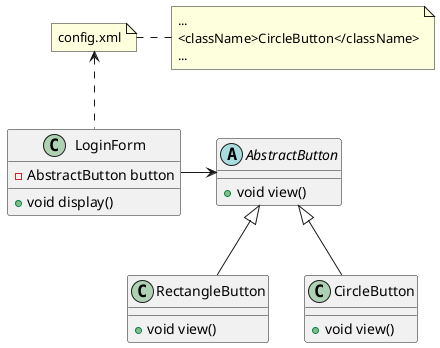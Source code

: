 @startuml 

skinparam DefaultFontName PingFangSC-Regular

note as config
    config.xml
end note

note right of config
    ...
    <className>CircleButton</className>
    ...
end note

class LoginForm {
    - AbstractButton button
    + void display()
}

abstract class AbstractButton {
    + void view()
}

class RectangleButton { 
    + void view()
}

class CircleButton { 
    + void view()
}

LoginForm .up.> config
LoginForm -right-> AbstractButton
CircleButton -up-|> AbstractButton
RectangleButton -up-|> AbstractButton

@enduml